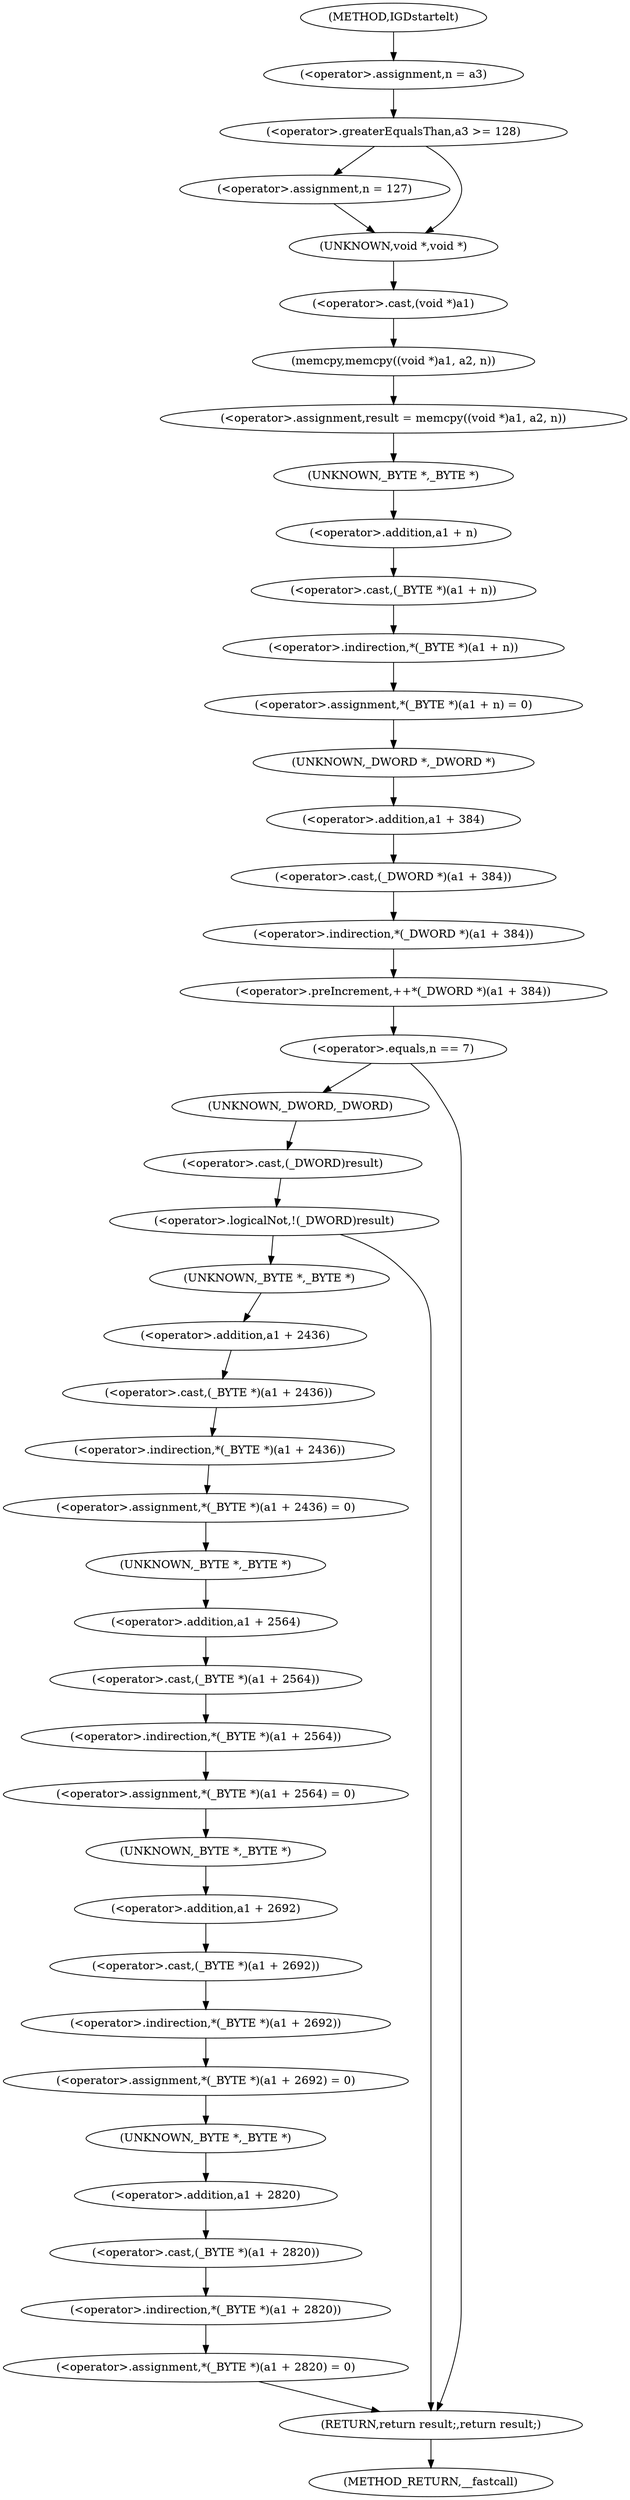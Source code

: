 digraph IGDstartelt {  
"1000110" [label = "(<operator>.assignment,n = a3)" ]
"1000114" [label = "(<operator>.greaterEqualsThan,a3 >= 128)" ]
"1000117" [label = "(<operator>.assignment,n = 127)" ]
"1000120" [label = "(<operator>.assignment,result = memcpy((void *)a1, a2, n))" ]
"1000122" [label = "(memcpy,memcpy((void *)a1, a2, n))" ]
"1000123" [label = "(<operator>.cast,(void *)a1)" ]
"1000124" [label = "(UNKNOWN,void *,void *)" ]
"1000128" [label = "(<operator>.assignment,*(_BYTE *)(a1 + n) = 0)" ]
"1000129" [label = "(<operator>.indirection,*(_BYTE *)(a1 + n))" ]
"1000130" [label = "(<operator>.cast,(_BYTE *)(a1 + n))" ]
"1000131" [label = "(UNKNOWN,_BYTE *,_BYTE *)" ]
"1000132" [label = "(<operator>.addition,a1 + n)" ]
"1000136" [label = "(<operator>.preIncrement,++*(_DWORD *)(a1 + 384))" ]
"1000137" [label = "(<operator>.indirection,*(_DWORD *)(a1 + 384))" ]
"1000138" [label = "(<operator>.cast,(_DWORD *)(a1 + 384))" ]
"1000139" [label = "(UNKNOWN,_DWORD *,_DWORD *)" ]
"1000140" [label = "(<operator>.addition,a1 + 384)" ]
"1000144" [label = "(<operator>.equals,n == 7)" ]
"1000149" [label = "(<operator>.logicalNot,!(_DWORD)result)" ]
"1000150" [label = "(<operator>.cast,(_DWORD)result)" ]
"1000151" [label = "(UNKNOWN,_DWORD,_DWORD)" ]
"1000154" [label = "(<operator>.assignment,*(_BYTE *)(a1 + 2436) = 0)" ]
"1000155" [label = "(<operator>.indirection,*(_BYTE *)(a1 + 2436))" ]
"1000156" [label = "(<operator>.cast,(_BYTE *)(a1 + 2436))" ]
"1000157" [label = "(UNKNOWN,_BYTE *,_BYTE *)" ]
"1000158" [label = "(<operator>.addition,a1 + 2436)" ]
"1000162" [label = "(<operator>.assignment,*(_BYTE *)(a1 + 2564) = 0)" ]
"1000163" [label = "(<operator>.indirection,*(_BYTE *)(a1 + 2564))" ]
"1000164" [label = "(<operator>.cast,(_BYTE *)(a1 + 2564))" ]
"1000165" [label = "(UNKNOWN,_BYTE *,_BYTE *)" ]
"1000166" [label = "(<operator>.addition,a1 + 2564)" ]
"1000170" [label = "(<operator>.assignment,*(_BYTE *)(a1 + 2692) = 0)" ]
"1000171" [label = "(<operator>.indirection,*(_BYTE *)(a1 + 2692))" ]
"1000172" [label = "(<operator>.cast,(_BYTE *)(a1 + 2692))" ]
"1000173" [label = "(UNKNOWN,_BYTE *,_BYTE *)" ]
"1000174" [label = "(<operator>.addition,a1 + 2692)" ]
"1000178" [label = "(<operator>.assignment,*(_BYTE *)(a1 + 2820) = 0)" ]
"1000179" [label = "(<operator>.indirection,*(_BYTE *)(a1 + 2820))" ]
"1000180" [label = "(<operator>.cast,(_BYTE *)(a1 + 2820))" ]
"1000181" [label = "(UNKNOWN,_BYTE *,_BYTE *)" ]
"1000182" [label = "(<operator>.addition,a1 + 2820)" ]
"1000186" [label = "(RETURN,return result;,return result;)" ]
"1000103" [label = "(METHOD,IGDstartelt)" ]
"1000188" [label = "(METHOD_RETURN,__fastcall)" ]
  "1000110" -> "1000114" 
  "1000114" -> "1000117" 
  "1000114" -> "1000124" 
  "1000117" -> "1000124" 
  "1000120" -> "1000131" 
  "1000122" -> "1000120" 
  "1000123" -> "1000122" 
  "1000124" -> "1000123" 
  "1000128" -> "1000139" 
  "1000129" -> "1000128" 
  "1000130" -> "1000129" 
  "1000131" -> "1000132" 
  "1000132" -> "1000130" 
  "1000136" -> "1000144" 
  "1000137" -> "1000136" 
  "1000138" -> "1000137" 
  "1000139" -> "1000140" 
  "1000140" -> "1000138" 
  "1000144" -> "1000151" 
  "1000144" -> "1000186" 
  "1000149" -> "1000157" 
  "1000149" -> "1000186" 
  "1000150" -> "1000149" 
  "1000151" -> "1000150" 
  "1000154" -> "1000165" 
  "1000155" -> "1000154" 
  "1000156" -> "1000155" 
  "1000157" -> "1000158" 
  "1000158" -> "1000156" 
  "1000162" -> "1000173" 
  "1000163" -> "1000162" 
  "1000164" -> "1000163" 
  "1000165" -> "1000166" 
  "1000166" -> "1000164" 
  "1000170" -> "1000181" 
  "1000171" -> "1000170" 
  "1000172" -> "1000171" 
  "1000173" -> "1000174" 
  "1000174" -> "1000172" 
  "1000178" -> "1000186" 
  "1000179" -> "1000178" 
  "1000180" -> "1000179" 
  "1000181" -> "1000182" 
  "1000182" -> "1000180" 
  "1000186" -> "1000188" 
  "1000103" -> "1000110" 
}
